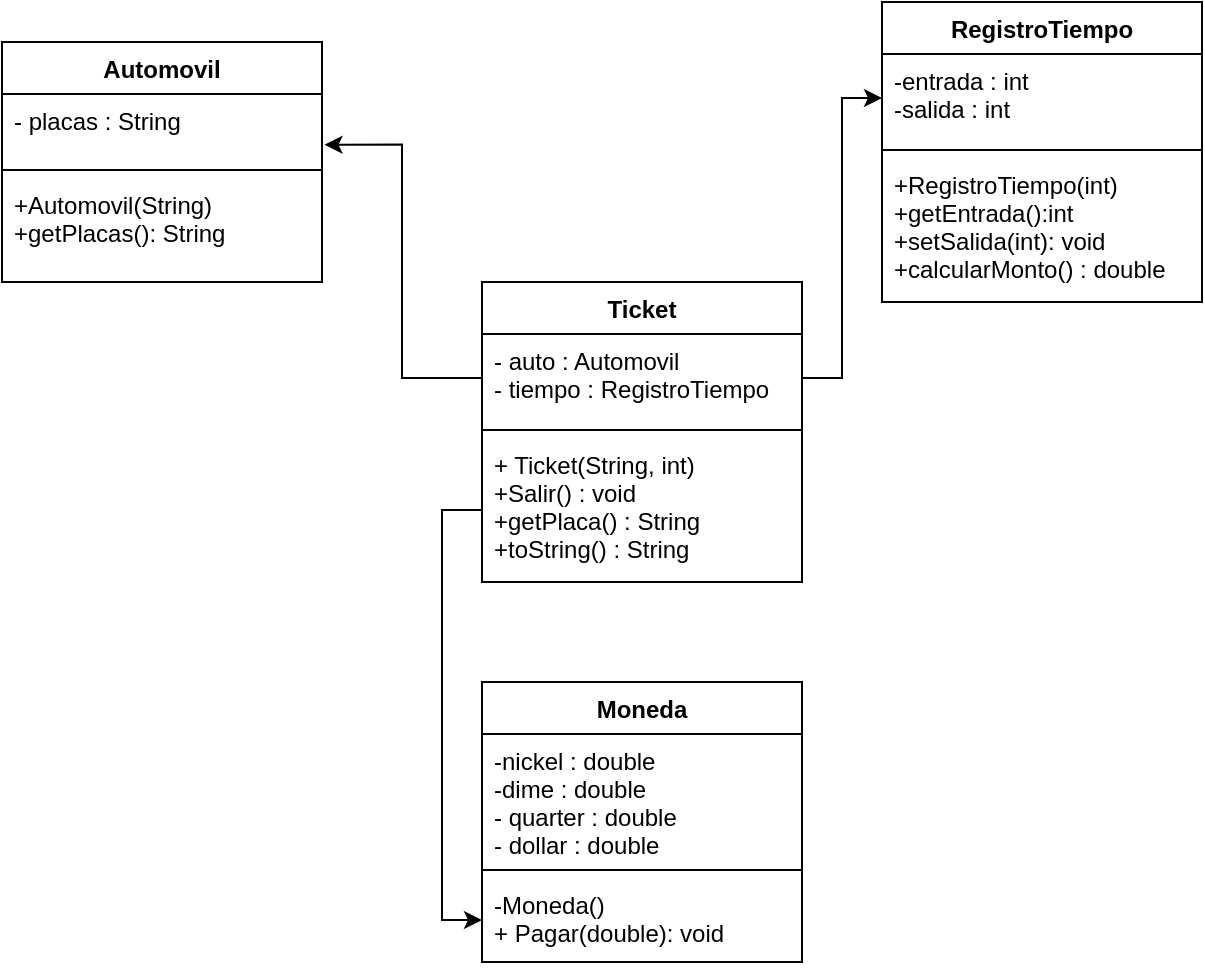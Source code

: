 <mxfile version="12.9.3" type="device"><diagram id="ozwuBHKdJsDyEIMF9b30" name="Page-1"><mxGraphModel dx="782" dy="507" grid="1" gridSize="10" guides="1" tooltips="1" connect="1" arrows="1" fold="1" page="1" pageScale="1" pageWidth="850" pageHeight="1100" math="0" shadow="0"><root><mxCell id="0"/><mxCell id="1" parent="0"/><mxCell id="m9x0Q-sZwymDiJrGdjtZ-1" value="Ticket" style="swimlane;fontStyle=1;align=center;verticalAlign=top;childLayout=stackLayout;horizontal=1;startSize=26;horizontalStack=0;resizeParent=1;resizeParentMax=0;resizeLast=0;collapsible=1;marginBottom=0;" vertex="1" parent="1"><mxGeometry x="320" y="220" width="160" height="150" as="geometry"/></mxCell><mxCell id="m9x0Q-sZwymDiJrGdjtZ-2" value="- auto : Automovil&#10;- tiempo : RegistroTiempo" style="text;strokeColor=none;fillColor=none;align=left;verticalAlign=top;spacingLeft=4;spacingRight=4;overflow=hidden;rotatable=0;points=[[0,0.5],[1,0.5]];portConstraint=eastwest;" vertex="1" parent="m9x0Q-sZwymDiJrGdjtZ-1"><mxGeometry y="26" width="160" height="44" as="geometry"/></mxCell><mxCell id="m9x0Q-sZwymDiJrGdjtZ-3" value="" style="line;strokeWidth=1;fillColor=none;align=left;verticalAlign=middle;spacingTop=-1;spacingLeft=3;spacingRight=3;rotatable=0;labelPosition=right;points=[];portConstraint=eastwest;" vertex="1" parent="m9x0Q-sZwymDiJrGdjtZ-1"><mxGeometry y="70" width="160" height="8" as="geometry"/></mxCell><mxCell id="m9x0Q-sZwymDiJrGdjtZ-4" value="+ Ticket(String, int)&#10;+Salir() : void&#10;+getPlaca() : String&#10;+toString() : String" style="text;strokeColor=none;fillColor=none;align=left;verticalAlign=top;spacingLeft=4;spacingRight=4;overflow=hidden;rotatable=0;points=[[0,0.5],[1,0.5]];portConstraint=eastwest;" vertex="1" parent="m9x0Q-sZwymDiJrGdjtZ-1"><mxGeometry y="78" width="160" height="72" as="geometry"/></mxCell><mxCell id="m9x0Q-sZwymDiJrGdjtZ-5" value="Automovil" style="swimlane;fontStyle=1;align=center;verticalAlign=top;childLayout=stackLayout;horizontal=1;startSize=26;horizontalStack=0;resizeParent=1;resizeParentMax=0;resizeLast=0;collapsible=1;marginBottom=0;" vertex="1" parent="1"><mxGeometry x="80" y="100" width="160" height="120" as="geometry"/></mxCell><mxCell id="m9x0Q-sZwymDiJrGdjtZ-6" value="- placas : String" style="text;strokeColor=none;fillColor=none;align=left;verticalAlign=top;spacingLeft=4;spacingRight=4;overflow=hidden;rotatable=0;points=[[0,0.5],[1,0.5]];portConstraint=eastwest;" vertex="1" parent="m9x0Q-sZwymDiJrGdjtZ-5"><mxGeometry y="26" width="160" height="34" as="geometry"/></mxCell><mxCell id="m9x0Q-sZwymDiJrGdjtZ-7" value="" style="line;strokeWidth=1;fillColor=none;align=left;verticalAlign=middle;spacingTop=-1;spacingLeft=3;spacingRight=3;rotatable=0;labelPosition=right;points=[];portConstraint=eastwest;" vertex="1" parent="m9x0Q-sZwymDiJrGdjtZ-5"><mxGeometry y="60" width="160" height="8" as="geometry"/></mxCell><mxCell id="m9x0Q-sZwymDiJrGdjtZ-8" value="+Automovil(String)&#10;+getPlacas(): String" style="text;strokeColor=none;fillColor=none;align=left;verticalAlign=top;spacingLeft=4;spacingRight=4;overflow=hidden;rotatable=0;points=[[0,0.5],[1,0.5]];portConstraint=eastwest;" vertex="1" parent="m9x0Q-sZwymDiJrGdjtZ-5"><mxGeometry y="68" width="160" height="52" as="geometry"/></mxCell><mxCell id="m9x0Q-sZwymDiJrGdjtZ-9" value="RegistroTiempo" style="swimlane;fontStyle=1;align=center;verticalAlign=top;childLayout=stackLayout;horizontal=1;startSize=26;horizontalStack=0;resizeParent=1;resizeParentMax=0;resizeLast=0;collapsible=1;marginBottom=0;" vertex="1" parent="1"><mxGeometry x="520" y="80" width="160" height="150" as="geometry"/></mxCell><mxCell id="m9x0Q-sZwymDiJrGdjtZ-10" value="-entrada : int&#10;-salida : int" style="text;strokeColor=none;fillColor=none;align=left;verticalAlign=top;spacingLeft=4;spacingRight=4;overflow=hidden;rotatable=0;points=[[0,0.5],[1,0.5]];portConstraint=eastwest;" vertex="1" parent="m9x0Q-sZwymDiJrGdjtZ-9"><mxGeometry y="26" width="160" height="44" as="geometry"/></mxCell><mxCell id="m9x0Q-sZwymDiJrGdjtZ-11" value="" style="line;strokeWidth=1;fillColor=none;align=left;verticalAlign=middle;spacingTop=-1;spacingLeft=3;spacingRight=3;rotatable=0;labelPosition=right;points=[];portConstraint=eastwest;" vertex="1" parent="m9x0Q-sZwymDiJrGdjtZ-9"><mxGeometry y="70" width="160" height="8" as="geometry"/></mxCell><mxCell id="m9x0Q-sZwymDiJrGdjtZ-12" value="+RegistroTiempo(int)&#10;+getEntrada():int&#10;+setSalida(int): void&#10;+calcularMonto() : double" style="text;strokeColor=none;fillColor=none;align=left;verticalAlign=top;spacingLeft=4;spacingRight=4;overflow=hidden;rotatable=0;points=[[0,0.5],[1,0.5]];portConstraint=eastwest;" vertex="1" parent="m9x0Q-sZwymDiJrGdjtZ-9"><mxGeometry y="78" width="160" height="72" as="geometry"/></mxCell><mxCell id="m9x0Q-sZwymDiJrGdjtZ-17" style="edgeStyle=orthogonalEdgeStyle;rounded=0;orthogonalLoop=1;jettySize=auto;html=1;exitX=0;exitY=0.5;exitDx=0;exitDy=0;entryX=1.008;entryY=0.745;entryDx=0;entryDy=0;entryPerimeter=0;" edge="1" parent="1" source="m9x0Q-sZwymDiJrGdjtZ-2" target="m9x0Q-sZwymDiJrGdjtZ-6"><mxGeometry relative="1" as="geometry"/></mxCell><mxCell id="m9x0Q-sZwymDiJrGdjtZ-18" style="edgeStyle=orthogonalEdgeStyle;rounded=0;orthogonalLoop=1;jettySize=auto;html=1;exitX=1;exitY=0.5;exitDx=0;exitDy=0;entryX=0;entryY=0.5;entryDx=0;entryDy=0;" edge="1" parent="1" source="m9x0Q-sZwymDiJrGdjtZ-2" target="m9x0Q-sZwymDiJrGdjtZ-10"><mxGeometry relative="1" as="geometry"/></mxCell><mxCell id="m9x0Q-sZwymDiJrGdjtZ-13" value="Moneda" style="swimlane;fontStyle=1;align=center;verticalAlign=top;childLayout=stackLayout;horizontal=1;startSize=26;horizontalStack=0;resizeParent=1;resizeParentMax=0;resizeLast=0;collapsible=1;marginBottom=0;" vertex="1" parent="1"><mxGeometry x="320" y="420" width="160" height="140" as="geometry"/></mxCell><mxCell id="m9x0Q-sZwymDiJrGdjtZ-14" value="-nickel : double&#10;-dime : double&#10;- quarter : double&#10;- dollar : double" style="text;strokeColor=none;fillColor=none;align=left;verticalAlign=top;spacingLeft=4;spacingRight=4;overflow=hidden;rotatable=0;points=[[0,0.5],[1,0.5]];portConstraint=eastwest;" vertex="1" parent="m9x0Q-sZwymDiJrGdjtZ-13"><mxGeometry y="26" width="160" height="64" as="geometry"/></mxCell><mxCell id="m9x0Q-sZwymDiJrGdjtZ-15" value="" style="line;strokeWidth=1;fillColor=none;align=left;verticalAlign=middle;spacingTop=-1;spacingLeft=3;spacingRight=3;rotatable=0;labelPosition=right;points=[];portConstraint=eastwest;" vertex="1" parent="m9x0Q-sZwymDiJrGdjtZ-13"><mxGeometry y="90" width="160" height="8" as="geometry"/></mxCell><mxCell id="m9x0Q-sZwymDiJrGdjtZ-16" value="-Moneda()&#10;+ Pagar(double): void" style="text;strokeColor=none;fillColor=none;align=left;verticalAlign=top;spacingLeft=4;spacingRight=4;overflow=hidden;rotatable=0;points=[[0,0.5],[1,0.5]];portConstraint=eastwest;" vertex="1" parent="m9x0Q-sZwymDiJrGdjtZ-13"><mxGeometry y="98" width="160" height="42" as="geometry"/></mxCell><mxCell id="m9x0Q-sZwymDiJrGdjtZ-19" style="edgeStyle=orthogonalEdgeStyle;rounded=0;orthogonalLoop=1;jettySize=auto;html=1;exitX=0;exitY=0.5;exitDx=0;exitDy=0;entryX=0;entryY=0.5;entryDx=0;entryDy=0;" edge="1" parent="1" source="m9x0Q-sZwymDiJrGdjtZ-4" target="m9x0Q-sZwymDiJrGdjtZ-16"><mxGeometry relative="1" as="geometry"/></mxCell></root></mxGraphModel></diagram></mxfile>